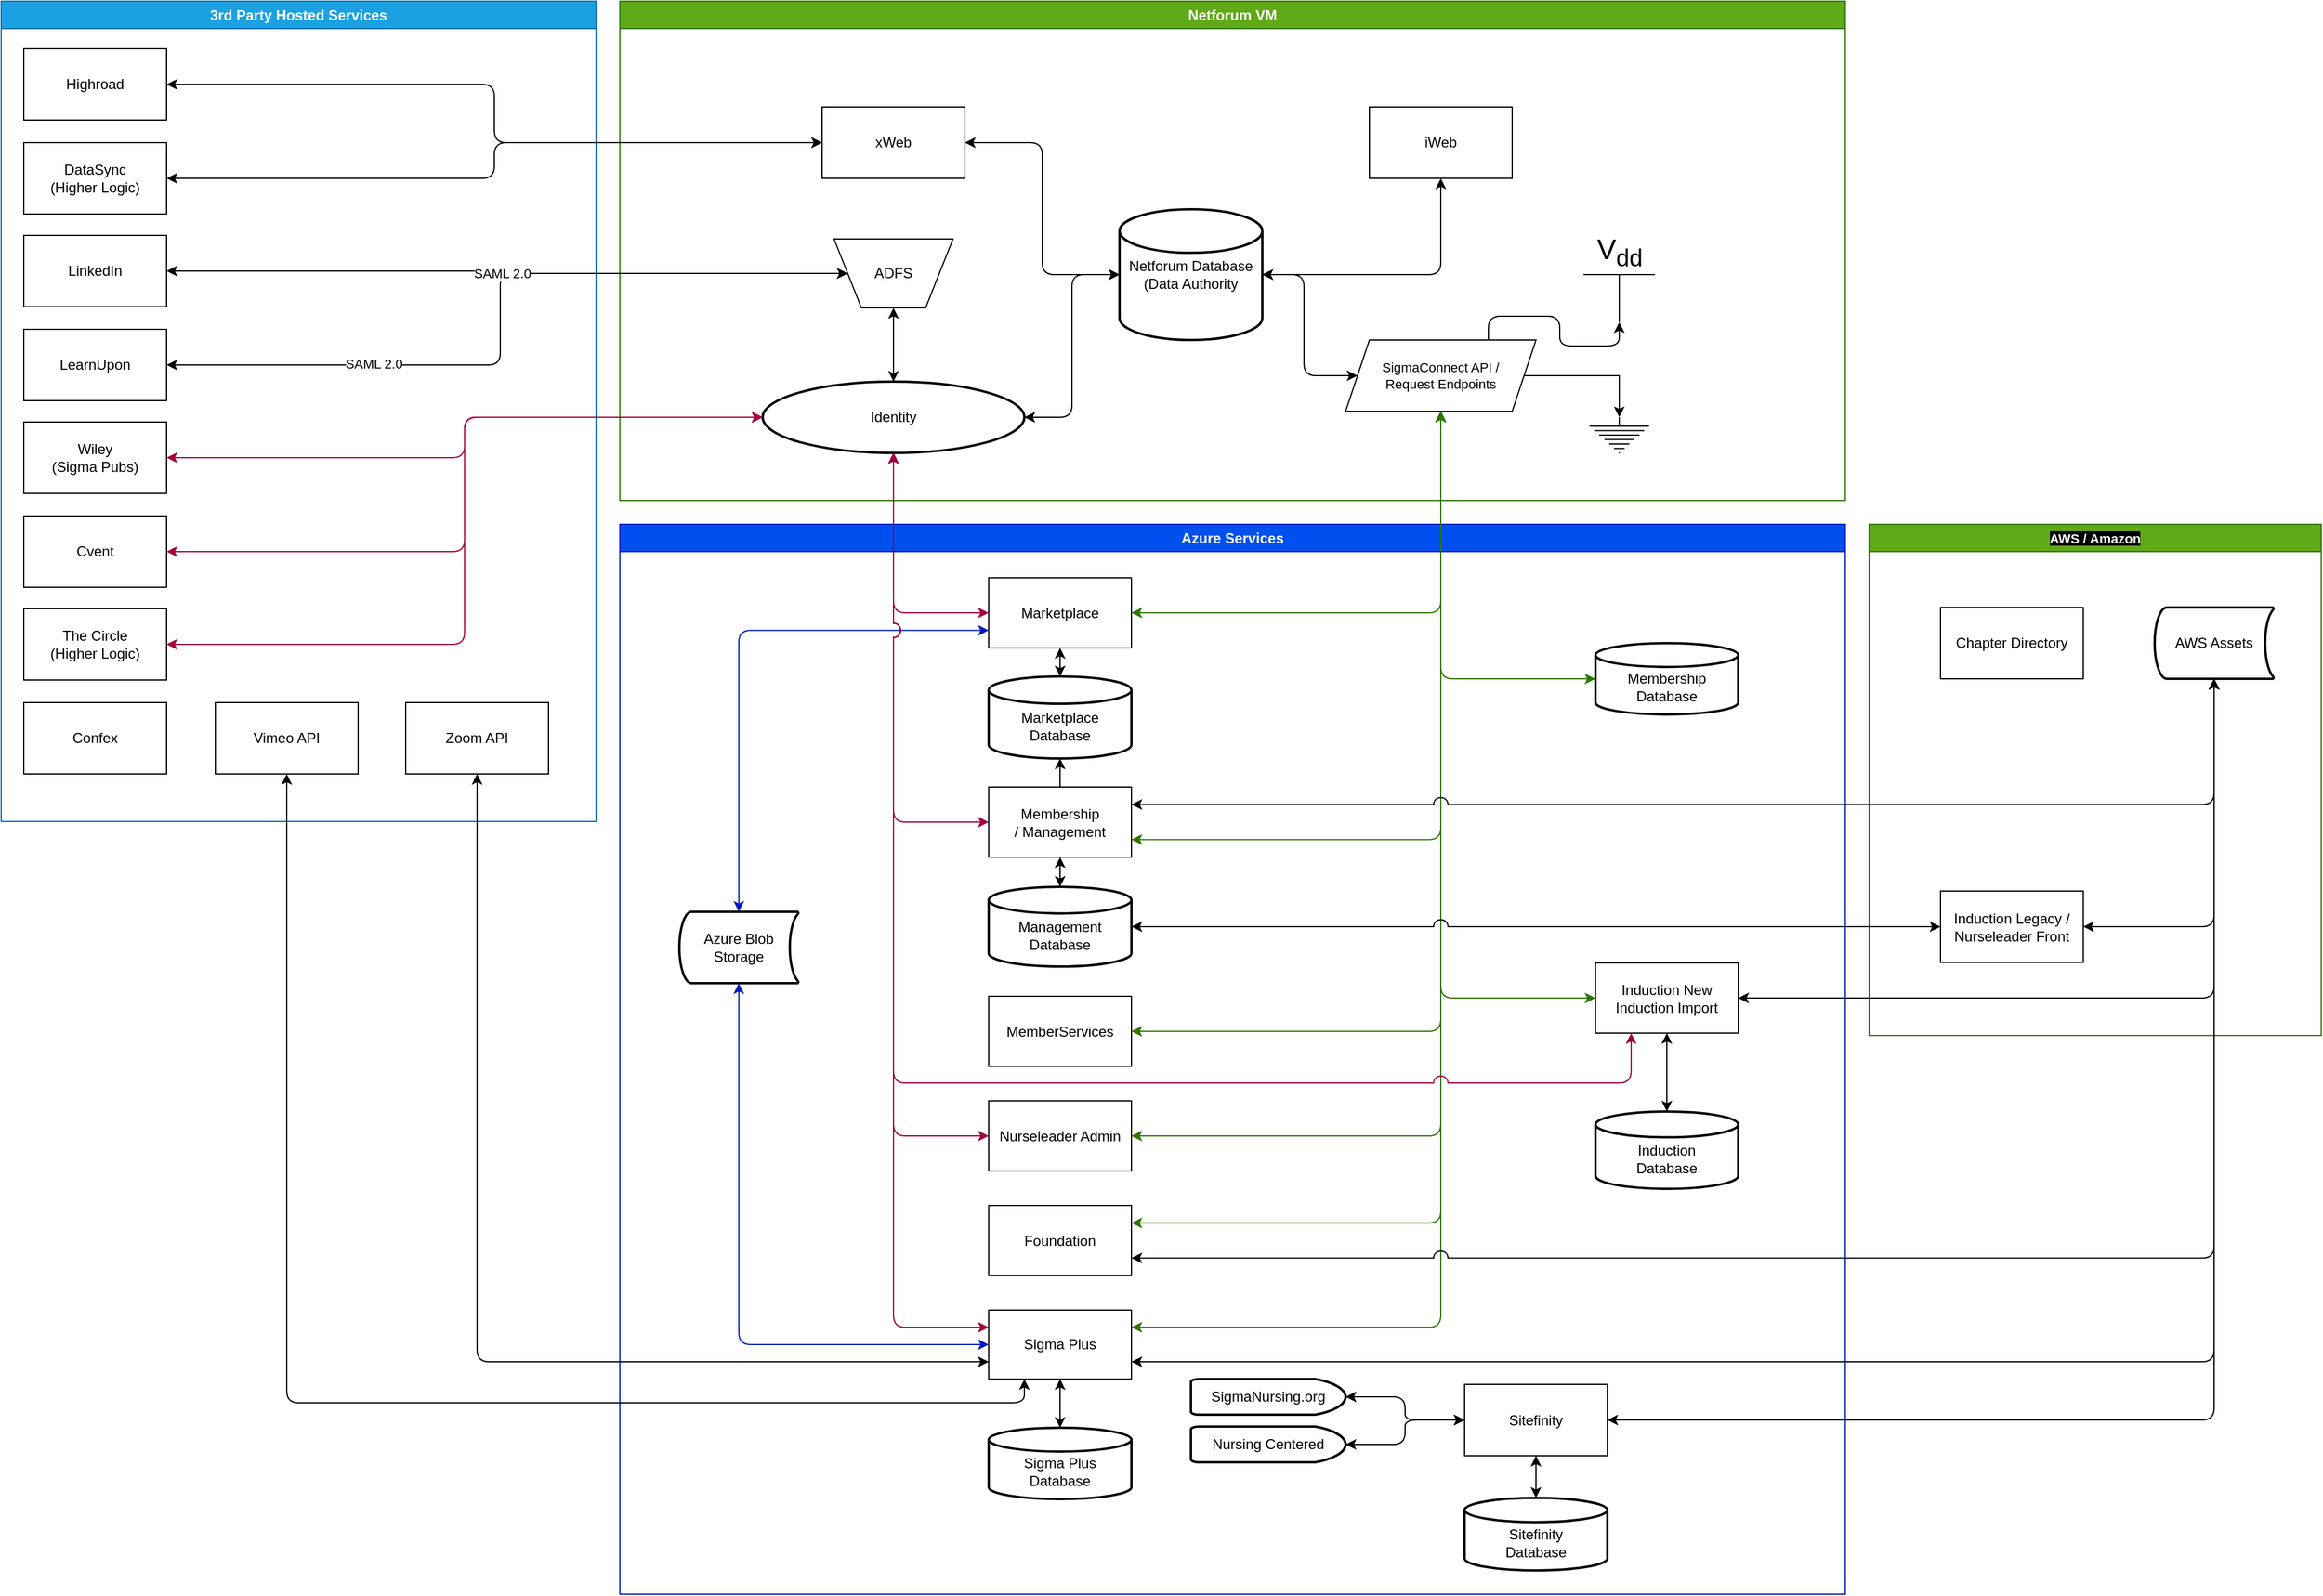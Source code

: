 <mxfile version="27.0.2">
  <diagram name="Page-1" id="iMTH0MK25sWSy7COQOy-">
    <mxGraphModel dx="4178" dy="2598" grid="1" gridSize="10" guides="1" tooltips="1" connect="1" arrows="1" fold="1" page="1" pageScale="1" pageWidth="1600" pageHeight="1200" math="0" shadow="0" adaptiveColors="auto">
      <root>
        <mxCell id="0" />
        <mxCell id="1" parent="0" />
        <mxCell id="pQ9LS37SAZMf7bVdZtcm-84" style="edgeStyle=orthogonalEdgeStyle;rounded=1;orthogonalLoop=1;jettySize=auto;html=1;entryX=0.5;entryY=1;entryDx=0;entryDy=0;strokeColor=#2D7600;align=center;verticalAlign=middle;fontFamily=Helvetica;fontSize=11;fontColor=default;labelBackgroundColor=default;jumpStyle=arc;jumpSize=12;startArrow=classic;startFill=1;endArrow=classic;curved=0;fillColor=#60a917;exitX=1;exitY=0.25;exitDx=0;exitDy=0;" parent="1" source="Ta_uI1cfc9WH9nYOTXBI-56" target="Ta_uI1cfc9WH9nYOTXBI-110" edge="1">
          <mxGeometry relative="1" as="geometry">
            <mxPoint x="30" y="920" as="sourcePoint" />
          </mxGeometry>
        </mxCell>
        <mxCell id="pQ9LS37SAZMf7bVdZtcm-7" style="edgeStyle=orthogonalEdgeStyle;rounded=1;orthogonalLoop=1;jettySize=auto;html=1;exitX=1;exitY=0.75;exitDx=0;exitDy=0;strokeColor=#2D7600;align=center;verticalAlign=middle;fontFamily=Helvetica;fontSize=11;fontColor=default;labelBackgroundColor=default;jumpStyle=arc;jumpSize=12;startArrow=classic;startFill=1;endArrow=classic;curved=0;fillColor=#60a917;entryX=0.5;entryY=1;entryDx=0;entryDy=0;" parent="1" source="Ta_uI1cfc9WH9nYOTXBI-60" target="Ta_uI1cfc9WH9nYOTXBI-110" edge="1">
          <mxGeometry relative="1" as="geometry">
            <mxPoint x="1200" y="450" as="targetPoint" />
          </mxGeometry>
        </mxCell>
        <mxCell id="Ta_uI1cfc9WH9nYOTXBI-29" value="Netforum VM" style="swimlane;whiteSpace=wrap;html=1;fillColor=#60a917;fontColor=#ffffff;strokeColor=#2D7600;" parent="1" vertex="1">
          <mxGeometry x="-580" y="-330" width="1030" height="420" as="geometry">
            <mxRectangle x="990" y="70" width="110" height="30" as="alternateBounds" />
          </mxGeometry>
        </mxCell>
        <mxCell id="Ta_uI1cfc9WH9nYOTXBI-13" value="ADFS" style="verticalLabelPosition=middle;verticalAlign=middle;html=1;shape=trapezoid;perimeter=trapezoidPerimeter;whiteSpace=wrap;size=0.23;arcSize=10;flipV=1;labelPosition=center;align=center;" parent="Ta_uI1cfc9WH9nYOTXBI-29" vertex="1">
          <mxGeometry x="180" y="200" width="100" height="58" as="geometry" />
        </mxCell>
        <mxCell id="Ta_uI1cfc9WH9nYOTXBI-34" style="edgeStyle=orthogonalEdgeStyle;rounded=1;orthogonalLoop=1;jettySize=auto;html=1;exitX=0.5;exitY=1;exitDx=0;exitDy=0;startArrow=classic;startFill=1;curved=0;jumpStyle=arc;jumpSize=12;entryX=1;entryY=0.5;entryDx=0;entryDy=0;entryPerimeter=0;" parent="Ta_uI1cfc9WH9nYOTXBI-29" source="Ta_uI1cfc9WH9nYOTXBI-15" target="Ta_uI1cfc9WH9nYOTXBI-32" edge="1">
          <mxGeometry relative="1" as="geometry" />
        </mxCell>
        <mxCell id="Ta_uI1cfc9WH9nYOTXBI-15" value="iWeb" style="rounded=0;whiteSpace=wrap;html=1;" parent="Ta_uI1cfc9WH9nYOTXBI-29" vertex="1">
          <mxGeometry x="630" y="89" width="120" height="60" as="geometry" />
        </mxCell>
        <mxCell id="pQ9LS37SAZMf7bVdZtcm-6" style="edgeStyle=orthogonalEdgeStyle;rounded=1;orthogonalLoop=1;jettySize=auto;html=1;exitX=1;exitY=0.5;exitDx=0;exitDy=0;exitPerimeter=0;entryX=0;entryY=0.5;entryDx=0;entryDy=0;curved=0;startArrow=classic;startFill=1;jumpStyle=arc;jumpSize=12;" parent="Ta_uI1cfc9WH9nYOTXBI-29" source="Ta_uI1cfc9WH9nYOTXBI-32" target="Ta_uI1cfc9WH9nYOTXBI-110" edge="1">
          <mxGeometry relative="1" as="geometry">
            <mxPoint x="520" y="315.0" as="sourcePoint" />
          </mxGeometry>
        </mxCell>
        <mxCell id="pQ9LS37SAZMf7bVdZtcm-18" style="edgeStyle=orthogonalEdgeStyle;rounded=1;orthogonalLoop=1;jettySize=auto;html=1;exitX=0;exitY=0.5;exitDx=0;exitDy=0;exitPerimeter=0;entryX=1;entryY=0.5;entryDx=0;entryDy=0;strokeColor=default;align=center;verticalAlign=middle;fontFamily=Helvetica;fontSize=11;fontColor=default;labelBackgroundColor=default;startArrow=classic;startFill=1;endArrow=classic;curved=0;jumpStyle=arc;jumpSize=12;" parent="Ta_uI1cfc9WH9nYOTXBI-29" source="Ta_uI1cfc9WH9nYOTXBI-32" target="pQ9LS37SAZMf7bVdZtcm-17" edge="1">
          <mxGeometry relative="1" as="geometry" />
        </mxCell>
        <mxCell id="Ta_uI1cfc9WH9nYOTXBI-32" value="Netforum Database (Data Authority" style="strokeWidth=2;html=1;shape=mxgraph.flowchart.database;whiteSpace=wrap;" parent="Ta_uI1cfc9WH9nYOTXBI-29" vertex="1">
          <mxGeometry x="420" y="175" width="120" height="110" as="geometry" />
        </mxCell>
        <mxCell id="Ta_uI1cfc9WH9nYOTXBI-110" value="SigmaConnect API /&lt;br&gt;Request Endpoints" style="shape=parallelogram;perimeter=parallelogramPerimeter;whiteSpace=wrap;html=1;fixedSize=1;fontFamily=Helvetica;fontSize=11;fontColor=default;labelBackgroundColor=default;" parent="Ta_uI1cfc9WH9nYOTXBI-29" vertex="1">
          <mxGeometry x="610" y="285" width="160" height="60" as="geometry" />
        </mxCell>
        <mxCell id="pQ9LS37SAZMf7bVdZtcm-17" value="xWeb" style="rounded=0;whiteSpace=wrap;html=1;" parent="Ta_uI1cfc9WH9nYOTXBI-29" vertex="1">
          <mxGeometry x="170" y="89" width="120" height="60" as="geometry" />
        </mxCell>
        <mxCell id="Ta_uI1cfc9WH9nYOTXBI-14" value="Identity" style="strokeWidth=2;html=1;shape=mxgraph.flowchart.start_1;whiteSpace=wrap;" parent="Ta_uI1cfc9WH9nYOTXBI-29" vertex="1">
          <mxGeometry x="120" y="320" width="220" height="60" as="geometry" />
        </mxCell>
        <mxCell id="Ta_uI1cfc9WH9nYOTXBI-33" style="edgeStyle=orthogonalEdgeStyle;rounded=1;orthogonalLoop=1;jettySize=auto;html=1;exitX=1;exitY=0.5;exitDx=0;exitDy=0;exitPerimeter=0;entryX=0;entryY=0.5;entryDx=0;entryDy=0;entryPerimeter=0;startArrow=classic;startFill=1;curved=0;jumpStyle=arc;jumpSize=12;" parent="Ta_uI1cfc9WH9nYOTXBI-29" source="Ta_uI1cfc9WH9nYOTXBI-14" target="Ta_uI1cfc9WH9nYOTXBI-32" edge="1">
          <mxGeometry relative="1" as="geometry">
            <mxPoint x="450" y="315.0" as="targetPoint" />
          </mxGeometry>
        </mxCell>
        <mxCell id="pQ9LS37SAZMf7bVdZtcm-86" style="edgeStyle=orthogonalEdgeStyle;rounded=1;orthogonalLoop=1;jettySize=auto;html=1;exitX=0.5;exitY=1;exitDx=0;exitDy=0;entryX=0.5;entryY=0;entryDx=0;entryDy=0;entryPerimeter=0;curved=0;startArrow=classic;startFill=1;" parent="Ta_uI1cfc9WH9nYOTXBI-29" source="Ta_uI1cfc9WH9nYOTXBI-13" target="Ta_uI1cfc9WH9nYOTXBI-14" edge="1">
          <mxGeometry relative="1" as="geometry" />
        </mxCell>
        <mxCell id="pQ9LS37SAZMf7bVdZtcm-106" value="" style="pointerEvents=1;verticalLabelPosition=bottom;shadow=0;dashed=0;align=center;html=1;verticalAlign=top;shape=mxgraph.electrical.signal_sources.protective_earth;" parent="Ta_uI1cfc9WH9nYOTXBI-29" vertex="1">
          <mxGeometry x="815" y="350" width="50" height="30" as="geometry" />
        </mxCell>
        <mxCell id="pQ9LS37SAZMf7bVdZtcm-107" style="edgeStyle=orthogonalEdgeStyle;rounded=0;orthogonalLoop=1;jettySize=auto;html=1;exitX=1;exitY=0.5;exitDx=0;exitDy=0;entryX=0.5;entryY=0;entryDx=0;entryDy=0;entryPerimeter=0;" parent="Ta_uI1cfc9WH9nYOTXBI-29" source="Ta_uI1cfc9WH9nYOTXBI-110" target="pQ9LS37SAZMf7bVdZtcm-106" edge="1">
          <mxGeometry relative="1" as="geometry" />
        </mxCell>
        <mxCell id="pQ9LS37SAZMf7bVdZtcm-114" style="edgeStyle=orthogonalEdgeStyle;rounded=1;orthogonalLoop=1;jettySize=auto;html=1;exitX=0.75;exitY=0;exitDx=0;exitDy=0;curved=0;" parent="Ta_uI1cfc9WH9nYOTXBI-29" source="Ta_uI1cfc9WH9nYOTXBI-110" target="pQ9LS37SAZMf7bVdZtcm-119" edge="1">
          <mxGeometry relative="1" as="geometry">
            <mxPoint x="760" y="228" as="targetPoint" />
          </mxGeometry>
        </mxCell>
        <mxCell id="pQ9LS37SAZMf7bVdZtcm-119" value="V&lt;sub&gt;dd&lt;/sub&gt;" style="verticalLabelPosition=top;verticalAlign=bottom;shape=mxgraph.electrical.signal_sources.vdd;shadow=0;dashed=0;align=center;strokeWidth=1;fontSize=24;html=1;flipV=1;" parent="Ta_uI1cfc9WH9nYOTXBI-29" vertex="1">
          <mxGeometry x="810" y="230" width="60" height="40" as="geometry" />
        </mxCell>
        <mxCell id="Ta_uI1cfc9WH9nYOTXBI-39" value="Azure Services" style="swimlane;whiteSpace=wrap;html=1;fillColor=#0050ef;fontColor=#ffffff;strokeColor=#001DBC;" parent="1" vertex="1">
          <mxGeometry x="-580" y="110" width="1030" height="900" as="geometry">
            <mxRectangle x="30" y="520" width="140" height="30" as="alternateBounds" />
          </mxGeometry>
        </mxCell>
        <mxCell id="Ta_uI1cfc9WH9nYOTXBI-56" value="Sigma Plus" style="rounded=0;whiteSpace=wrap;html=1;" parent="Ta_uI1cfc9WH9nYOTXBI-39" vertex="1">
          <mxGeometry x="310" y="661" width="120" height="58" as="geometry" />
        </mxCell>
        <mxCell id="Ta_uI1cfc9WH9nYOTXBI-57" value="MemberServices" style="rounded=0;whiteSpace=wrap;html=1;" parent="Ta_uI1cfc9WH9nYOTXBI-39" vertex="1">
          <mxGeometry x="310" y="397" width="120" height="59" as="geometry" />
        </mxCell>
        <mxCell id="Ta_uI1cfc9WH9nYOTXBI-59" value="Marketplace" style="rounded=0;whiteSpace=wrap;html=1;" parent="Ta_uI1cfc9WH9nYOTXBI-39" vertex="1">
          <mxGeometry x="310" y="45" width="120" height="59" as="geometry" />
        </mxCell>
        <mxCell id="pQ9LS37SAZMf7bVdZtcm-121" value="" style="edgeStyle=orthogonalEdgeStyle;rounded=0;orthogonalLoop=1;jettySize=auto;html=1;" parent="Ta_uI1cfc9WH9nYOTXBI-39" source="Ta_uI1cfc9WH9nYOTXBI-60" target="pQ9LS37SAZMf7bVdZtcm-57" edge="1">
          <mxGeometry relative="1" as="geometry" />
        </mxCell>
        <mxCell id="Ta_uI1cfc9WH9nYOTXBI-60" value="Membership&lt;br&gt;/ Management" style="rounded=0;whiteSpace=wrap;html=1;" parent="Ta_uI1cfc9WH9nYOTXBI-39" vertex="1">
          <mxGeometry x="310" y="221" width="120" height="59" as="geometry" />
        </mxCell>
        <mxCell id="Ta_uI1cfc9WH9nYOTXBI-63" value="&lt;br&gt;Sigma Plus&lt;br&gt;Database" style="strokeWidth=2;html=1;shape=mxgraph.flowchart.database;whiteSpace=wrap;" parent="Ta_uI1cfc9WH9nYOTXBI-39" vertex="1">
          <mxGeometry x="310" y="760" width="120" height="60" as="geometry" />
        </mxCell>
        <mxCell id="pQ9LS37SAZMf7bVdZtcm-5" style="edgeStyle=orthogonalEdgeStyle;rounded=1;orthogonalLoop=1;jettySize=auto;html=1;exitX=0.5;exitY=0;exitDx=0;exitDy=0;exitPerimeter=0;entryX=0;entryY=0.75;entryDx=0;entryDy=0;strokeColor=light-dark(#001DBC,#3100FF);align=center;verticalAlign=middle;fontFamily=Helvetica;fontSize=11;fontColor=default;labelBackgroundColor=default;jumpStyle=arc;jumpSize=12;startArrow=classic;startFill=1;endArrow=classic;curved=0;fillColor=#0050ef;" parent="Ta_uI1cfc9WH9nYOTXBI-39" source="Ta_uI1cfc9WH9nYOTXBI-108" target="Ta_uI1cfc9WH9nYOTXBI-59" edge="1">
          <mxGeometry relative="1" as="geometry" />
        </mxCell>
        <mxCell id="Ta_uI1cfc9WH9nYOTXBI-108" value="Azure Blob Storage" style="strokeWidth=2;html=1;shape=mxgraph.flowchart.stored_data;whiteSpace=wrap;" parent="Ta_uI1cfc9WH9nYOTXBI-39" vertex="1">
          <mxGeometry x="50" y="326" width="100" height="60" as="geometry" />
        </mxCell>
        <mxCell id="b8BEaPC_NLEb_fFKRmvo-20" value="Nurseleader Admin" style="rounded=0;whiteSpace=wrap;html=1;" parent="Ta_uI1cfc9WH9nYOTXBI-39" vertex="1">
          <mxGeometry x="310" y="485" width="120" height="59" as="geometry" />
        </mxCell>
        <mxCell id="pQ9LS37SAZMf7bVdZtcm-2" style="edgeStyle=orthogonalEdgeStyle;rounded=1;orthogonalLoop=1;jettySize=auto;html=1;exitX=0;exitY=0.5;exitDx=0;exitDy=0;strokeColor=light-dark(#001DBC,#3100FF);align=center;verticalAlign=middle;fontFamily=Helvetica;fontSize=11;fontColor=default;labelBackgroundColor=default;jumpStyle=arc;jumpSize=12;startArrow=classic;startFill=1;endArrow=classic;curved=0;fillColor=#0050ef;entryX=0.5;entryY=1;entryDx=0;entryDy=0;entryPerimeter=0;" parent="Ta_uI1cfc9WH9nYOTXBI-39" source="Ta_uI1cfc9WH9nYOTXBI-56" target="Ta_uI1cfc9WH9nYOTXBI-108" edge="1">
          <mxGeometry relative="1" as="geometry">
            <mxPoint x="100" y="180" as="targetPoint" />
          </mxGeometry>
        </mxCell>
        <mxCell id="pQ9LS37SAZMf7bVdZtcm-57" value="&lt;br&gt;Marketplace&lt;br&gt;Database" style="strokeWidth=2;html=1;shape=mxgraph.flowchart.database;whiteSpace=wrap;" parent="Ta_uI1cfc9WH9nYOTXBI-39" vertex="1">
          <mxGeometry x="310" y="128" width="120" height="69" as="geometry" />
        </mxCell>
        <mxCell id="pQ9LS37SAZMf7bVdZtcm-59" value="&lt;br&gt;Management&lt;br&gt;Database" style="strokeWidth=2;html=1;shape=mxgraph.flowchart.database;whiteSpace=wrap;" parent="Ta_uI1cfc9WH9nYOTXBI-39" vertex="1">
          <mxGeometry x="310" y="305" width="120" height="67" as="geometry" />
        </mxCell>
        <mxCell id="pQ9LS37SAZMf7bVdZtcm-73" style="edgeStyle=orthogonalEdgeStyle;rounded=1;orthogonalLoop=1;jettySize=auto;html=1;exitX=0.5;exitY=1;exitDx=0;exitDy=0;entryX=0.5;entryY=0;entryDx=0;entryDy=0;entryPerimeter=0;curved=0;jumpStyle=arc;jumpSize=12;startArrow=classic;startFill=1;" parent="Ta_uI1cfc9WH9nYOTXBI-39" source="Ta_uI1cfc9WH9nYOTXBI-56" target="Ta_uI1cfc9WH9nYOTXBI-63" edge="1">
          <mxGeometry relative="1" as="geometry" />
        </mxCell>
        <mxCell id="pQ9LS37SAZMf7bVdZtcm-74" style="edgeStyle=orthogonalEdgeStyle;rounded=1;orthogonalLoop=1;jettySize=auto;html=1;exitX=0.5;exitY=1;exitDx=0;exitDy=0;entryX=0.5;entryY=0;entryDx=0;entryDy=0;entryPerimeter=0;curved=0;jumpStyle=arc;jumpSize=12;startArrow=classic;startFill=1;" parent="Ta_uI1cfc9WH9nYOTXBI-39" source="Ta_uI1cfc9WH9nYOTXBI-60" target="pQ9LS37SAZMf7bVdZtcm-59" edge="1">
          <mxGeometry relative="1" as="geometry" />
        </mxCell>
        <mxCell id="pQ9LS37SAZMf7bVdZtcm-75" style="edgeStyle=orthogonalEdgeStyle;rounded=1;orthogonalLoop=1;jettySize=auto;html=1;exitX=0.5;exitY=1;exitDx=0;exitDy=0;entryX=0.5;entryY=0;entryDx=0;entryDy=0;entryPerimeter=0;curved=0;jumpStyle=arc;jumpSize=12;startArrow=classic;startFill=1;" parent="Ta_uI1cfc9WH9nYOTXBI-39" source="Ta_uI1cfc9WH9nYOTXBI-59" target="pQ9LS37SAZMf7bVdZtcm-57" edge="1">
          <mxGeometry relative="1" as="geometry" />
        </mxCell>
        <mxCell id="Ta_uI1cfc9WH9nYOTXBI-61" value="&lt;br&gt;Membership Database" style="strokeWidth=2;html=1;shape=mxgraph.flowchart.database;whiteSpace=wrap;" parent="Ta_uI1cfc9WH9nYOTXBI-39" vertex="1">
          <mxGeometry x="820" y="100" width="120" height="60" as="geometry" />
        </mxCell>
        <mxCell id="pQ9LS37SAZMf7bVdZtcm-45" value="Sitefinity" style="rounded=0;whiteSpace=wrap;html=1;" parent="Ta_uI1cfc9WH9nYOTXBI-39" vertex="1">
          <mxGeometry x="710" y="723.5" width="120" height="60" as="geometry" />
        </mxCell>
        <mxCell id="pQ9LS37SAZMf7bVdZtcm-48" value="&lt;br&gt;Sitefinity&lt;br&gt;Database" style="strokeWidth=2;html=1;shape=mxgraph.flowchart.database;whiteSpace=wrap;" parent="Ta_uI1cfc9WH9nYOTXBI-39" vertex="1">
          <mxGeometry x="710" y="819" width="120" height="61" as="geometry" />
        </mxCell>
        <mxCell id="pQ9LS37SAZMf7bVdZtcm-78" style="edgeStyle=orthogonalEdgeStyle;rounded=1;orthogonalLoop=1;jettySize=auto;html=1;exitX=0.5;exitY=1;exitDx=0;exitDy=0;entryX=0.5;entryY=0;entryDx=0;entryDy=0;entryPerimeter=0;curved=0;jumpStyle=arc;jumpSize=12;startArrow=classic;startFill=1;" parent="Ta_uI1cfc9WH9nYOTXBI-39" source="pQ9LS37SAZMf7bVdZtcm-45" target="pQ9LS37SAZMf7bVdZtcm-48" edge="1">
          <mxGeometry relative="1" as="geometry" />
        </mxCell>
        <mxCell id="pQ9LS37SAZMf7bVdZtcm-43" value="SigmaNursing.org" style="strokeWidth=2;html=1;shape=mxgraph.flowchart.delay;whiteSpace=wrap;" parent="Ta_uI1cfc9WH9nYOTXBI-39" vertex="1">
          <mxGeometry x="480" y="719" width="130" height="30" as="geometry" />
        </mxCell>
        <mxCell id="pQ9LS37SAZMf7bVdZtcm-44" value="Nursing Centered" style="strokeWidth=2;html=1;shape=mxgraph.flowchart.delay;whiteSpace=wrap;" parent="Ta_uI1cfc9WH9nYOTXBI-39" vertex="1">
          <mxGeometry x="480" y="759" width="130" height="30" as="geometry" />
        </mxCell>
        <mxCell id="pQ9LS37SAZMf7bVdZtcm-68" style="edgeStyle=orthogonalEdgeStyle;rounded=1;orthogonalLoop=1;jettySize=auto;html=1;exitX=1;exitY=0.5;exitDx=0;exitDy=0;exitPerimeter=0;entryX=0;entryY=0.5;entryDx=0;entryDy=0;jumpStyle=arc;jumpSize=12;startArrow=classic;startFill=1;curved=0;" parent="Ta_uI1cfc9WH9nYOTXBI-39" source="pQ9LS37SAZMf7bVdZtcm-43" target="pQ9LS37SAZMf7bVdZtcm-45" edge="1">
          <mxGeometry relative="1" as="geometry" />
        </mxCell>
        <mxCell id="pQ9LS37SAZMf7bVdZtcm-66" style="edgeStyle=orthogonalEdgeStyle;rounded=1;orthogonalLoop=1;jettySize=auto;html=1;exitX=1;exitY=0.5;exitDx=0;exitDy=0;exitPerimeter=0;entryX=0;entryY=0.5;entryDx=0;entryDy=0;jumpStyle=arc;jumpSize=12;startArrow=classic;startFill=1;curved=0;" parent="Ta_uI1cfc9WH9nYOTXBI-39" source="pQ9LS37SAZMf7bVdZtcm-44" target="pQ9LS37SAZMf7bVdZtcm-45" edge="1">
          <mxGeometry relative="1" as="geometry" />
        </mxCell>
        <mxCell id="Ta_uI1cfc9WH9nYOTXBI-58" value="Foundation" style="rounded=0;whiteSpace=wrap;html=1;" parent="Ta_uI1cfc9WH9nYOTXBI-39" vertex="1">
          <mxGeometry x="310" y="573" width="120" height="59" as="geometry" />
        </mxCell>
        <mxCell id="Ta_uI1cfc9WH9nYOTXBI-62" value="&lt;br&gt;Induction&lt;div&gt;Database&lt;/div&gt;" style="strokeWidth=2;html=1;shape=mxgraph.flowchart.database;whiteSpace=wrap;" parent="Ta_uI1cfc9WH9nYOTXBI-39" vertex="1">
          <mxGeometry x="820" y="494" width="120" height="65" as="geometry" />
        </mxCell>
        <mxCell id="Ta_uI1cfc9WH9nYOTXBI-102" value="Induction New&lt;div&gt;Induction Import&lt;/div&gt;" style="rounded=0;whiteSpace=wrap;html=1;" parent="Ta_uI1cfc9WH9nYOTXBI-39" vertex="1">
          <mxGeometry x="820" y="369" width="120" height="59" as="geometry" />
        </mxCell>
        <mxCell id="pQ9LS37SAZMf7bVdZtcm-80" style="edgeStyle=orthogonalEdgeStyle;rounded=1;orthogonalLoop=1;jettySize=auto;html=1;exitX=0.5;exitY=1;exitDx=0;exitDy=0;entryX=0.5;entryY=0;entryDx=0;entryDy=0;entryPerimeter=0;curved=0;jumpStyle=arc;jumpSize=12;startArrow=classic;startFill=1;" parent="Ta_uI1cfc9WH9nYOTXBI-39" source="Ta_uI1cfc9WH9nYOTXBI-102" target="Ta_uI1cfc9WH9nYOTXBI-62" edge="1">
          <mxGeometry relative="1" as="geometry" />
        </mxCell>
        <mxCell id="Ta_uI1cfc9WH9nYOTXBI-64" value="3rd Party Hosted Services" style="swimlane;whiteSpace=wrap;html=1;shadow=0;swimlaneLine=1;rounded=0;strokeColor=#006EAF;fillColor=#1ba1e2;fontColor=#ffffff;" parent="1" vertex="1">
          <mxGeometry x="-1100" y="-330" width="500" height="690" as="geometry" />
        </mxCell>
        <mxCell id="Ta_uI1cfc9WH9nYOTXBI-87" value="LinkedIn" style="rounded=0;whiteSpace=wrap;html=1;" parent="Ta_uI1cfc9WH9nYOTXBI-64" vertex="1">
          <mxGeometry x="19" y="197" width="120" height="60" as="geometry" />
        </mxCell>
        <mxCell id="Ta_uI1cfc9WH9nYOTXBI-88" value="LearnUpon" style="rounded=0;whiteSpace=wrap;html=1;" parent="Ta_uI1cfc9WH9nYOTXBI-64" vertex="1">
          <mxGeometry x="19" y="276" width="120" height="60" as="geometry" />
        </mxCell>
        <mxCell id="Ta_uI1cfc9WH9nYOTXBI-89" value="Wiley&lt;br&gt;(Sigma Pubs)" style="rounded=0;whiteSpace=wrap;html=1;" parent="Ta_uI1cfc9WH9nYOTXBI-64" vertex="1">
          <mxGeometry x="19" y="354" width="120" height="60" as="geometry" />
        </mxCell>
        <mxCell id="Ta_uI1cfc9WH9nYOTXBI-90" value="Cvent" style="rounded=0;whiteSpace=wrap;html=1;" parent="Ta_uI1cfc9WH9nYOTXBI-64" vertex="1">
          <mxGeometry x="19" y="433" width="120" height="60" as="geometry" />
        </mxCell>
        <mxCell id="b8BEaPC_NLEb_fFKRmvo-4" value="Zoom API" style="rounded=0;whiteSpace=wrap;html=1;" parent="Ta_uI1cfc9WH9nYOTXBI-64" vertex="1">
          <mxGeometry x="340" y="590" width="120" height="60" as="geometry" />
        </mxCell>
        <mxCell id="b8BEaPC_NLEb_fFKRmvo-5" value="Vimeo API" style="rounded=0;whiteSpace=wrap;html=1;" parent="Ta_uI1cfc9WH9nYOTXBI-64" vertex="1">
          <mxGeometry x="180" y="590" width="120" height="60" as="geometry" />
        </mxCell>
        <mxCell id="pQ9LS37SAZMf7bVdZtcm-37" value="The Circle&lt;br&gt;(Higher Logic)" style="rounded=0;whiteSpace=wrap;html=1;" parent="Ta_uI1cfc9WH9nYOTXBI-64" vertex="1">
          <mxGeometry x="19" y="511" width="120" height="60" as="geometry" />
        </mxCell>
        <mxCell id="pQ9LS37SAZMf7bVdZtcm-42" value="Confex" style="rounded=0;whiteSpace=wrap;html=1;" parent="Ta_uI1cfc9WH9nYOTXBI-64" vertex="1">
          <mxGeometry x="19" y="590" width="120" height="60" as="geometry" />
        </mxCell>
        <mxCell id="pQ9LS37SAZMf7bVdZtcm-14" value="DataSync&lt;br&gt;(Higher Logic)" style="rounded=0;whiteSpace=wrap;html=1;" parent="Ta_uI1cfc9WH9nYOTXBI-64" vertex="1">
          <mxGeometry x="19" y="119" width="120" height="60" as="geometry" />
        </mxCell>
        <mxCell id="pQ9LS37SAZMf7bVdZtcm-15" value="Highroad" style="rounded=0;whiteSpace=wrap;html=1;" parent="Ta_uI1cfc9WH9nYOTXBI-64" vertex="1">
          <mxGeometry x="19" y="40" width="120" height="60" as="geometry" />
        </mxCell>
        <mxCell id="pQ9LS37SAZMf7bVdZtcm-85" style="edgeStyle=orthogonalEdgeStyle;rounded=1;orthogonalLoop=1;jettySize=auto;html=1;exitX=0.5;exitY=1;exitDx=0;exitDy=0;curved=0;startArrow=classic;startFill=1;" parent="Ta_uI1cfc9WH9nYOTXBI-64" source="Ta_uI1cfc9WH9nYOTXBI-90" target="Ta_uI1cfc9WH9nYOTXBI-90" edge="1">
          <mxGeometry relative="1" as="geometry" />
        </mxCell>
        <mxCell id="Ta_uI1cfc9WH9nYOTXBI-97" style="edgeStyle=orthogonalEdgeStyle;rounded=1;orthogonalLoop=1;jettySize=auto;html=1;entryX=1;entryY=0.5;entryDx=0;entryDy=0;startArrow=classic;startFill=1;curved=0;jumpStyle=arc;jumpSize=12;exitX=0;exitY=0.5;exitDx=0;exitDy=0;" parent="1" source="Ta_uI1cfc9WH9nYOTXBI-13" target="Ta_uI1cfc9WH9nYOTXBI-88" edge="1">
          <mxGeometry relative="1" as="geometry">
            <mxPoint x="965" y="400" as="sourcePoint" />
          </mxGeometry>
        </mxCell>
        <mxCell id="pQ9LS37SAZMf7bVdZtcm-41" value="SAML 2.0" style="edgeLabel;html=1;align=center;verticalAlign=middle;resizable=0;points=[];" parent="Ta_uI1cfc9WH9nYOTXBI-97" connectable="0" vertex="1">
          <mxGeometry x="0.466" y="-1" relative="1" as="geometry">
            <mxPoint as="offset" />
          </mxGeometry>
        </mxCell>
        <mxCell id="Ta_uI1cfc9WH9nYOTXBI-99" style="edgeStyle=orthogonalEdgeStyle;rounded=1;orthogonalLoop=1;jettySize=auto;html=1;exitX=1;exitY=0.5;exitDx=0;exitDy=0;entryX=0;entryY=0.5;entryDx=0;entryDy=0;startArrow=classic;startFill=1;strokeColor=default;align=center;verticalAlign=middle;fontFamily=Helvetica;fontSize=11;fontColor=default;labelBackgroundColor=default;jumpStyle=arc;jumpSize=12;endArrow=classic;curved=0;" parent="1" source="Ta_uI1cfc9WH9nYOTXBI-87" target="Ta_uI1cfc9WH9nYOTXBI-13" edge="1">
          <mxGeometry relative="1" as="geometry" />
        </mxCell>
        <mxCell id="pQ9LS37SAZMf7bVdZtcm-40" value="SAML 2.0" style="edgeLabel;html=1;align=center;verticalAlign=middle;resizable=0;points=[];" parent="Ta_uI1cfc9WH9nYOTXBI-99" connectable="0" vertex="1">
          <mxGeometry x="-0.011" relative="1" as="geometry">
            <mxPoint as="offset" />
          </mxGeometry>
        </mxCell>
        <mxCell id="Ta_uI1cfc9WH9nYOTXBI-117" style="edgeStyle=orthogonalEdgeStyle;shape=connector;rounded=1;jumpStyle=arc;jumpSize=12;orthogonalLoop=1;jettySize=auto;html=1;strokeColor=#A50040;align=center;verticalAlign=middle;fontFamily=Helvetica;fontSize=11;fontColor=default;labelBackgroundColor=default;startArrow=classic;startFill=1;endArrow=classic;fillColor=#d80073;curved=0;entryX=0.5;entryY=1;entryDx=0;entryDy=0;entryPerimeter=0;exitX=0;exitY=0.5;exitDx=0;exitDy=0;" parent="1" source="Ta_uI1cfc9WH9nYOTXBI-60" target="Ta_uI1cfc9WH9nYOTXBI-14" edge="1">
          <mxGeometry relative="1" as="geometry">
            <mxPoint x="630" y="-20" as="targetPoint" />
            <mxPoint x="-300" y="567" as="sourcePoint" />
          </mxGeometry>
        </mxCell>
        <mxCell id="Ta_uI1cfc9WH9nYOTXBI-119" style="edgeStyle=orthogonalEdgeStyle;shape=connector;rounded=1;jumpStyle=arc;jumpSize=12;orthogonalLoop=1;jettySize=auto;html=1;strokeColor=#A50040;align=center;verticalAlign=middle;fontFamily=Helvetica;fontSize=11;fontColor=default;labelBackgroundColor=default;startArrow=classic;startFill=1;endArrow=classic;fillColor=#d80073;curved=0;entryX=0.5;entryY=1;entryDx=0;entryDy=0;entryPerimeter=0;exitX=0;exitY=0.5;exitDx=0;exitDy=0;" parent="1" source="Ta_uI1cfc9WH9nYOTXBI-59" target="Ta_uI1cfc9WH9nYOTXBI-14" edge="1">
          <mxGeometry relative="1" as="geometry">
            <mxPoint x="970" y="420" as="targetPoint" />
            <mxPoint x="-210" y="460" as="sourcePoint" />
          </mxGeometry>
        </mxCell>
        <mxCell id="b8BEaPC_NLEb_fFKRmvo-8" style="edgeStyle=orthogonalEdgeStyle;rounded=1;orthogonalLoop=1;jettySize=auto;html=1;exitX=0;exitY=0.75;exitDx=0;exitDy=0;entryX=0.5;entryY=1;entryDx=0;entryDy=0;startArrow=classic;startFill=1;curved=0;jumpStyle=arc;jumpSize=12;" parent="1" source="Ta_uI1cfc9WH9nYOTXBI-56" target="b8BEaPC_NLEb_fFKRmvo-4" edge="1">
          <mxGeometry relative="1" as="geometry" />
        </mxCell>
        <mxCell id="b8BEaPC_NLEb_fFKRmvo-9" style="edgeStyle=orthogonalEdgeStyle;rounded=1;orthogonalLoop=1;jettySize=auto;html=1;entryX=0.5;entryY=1;entryDx=0;entryDy=0;startArrow=classic;startFill=1;curved=0;jumpStyle=arc;jumpSize=12;exitX=0.25;exitY=1;exitDx=0;exitDy=0;" parent="1" source="Ta_uI1cfc9WH9nYOTXBI-56" target="b8BEaPC_NLEb_fFKRmvo-5" edge="1">
          <mxGeometry relative="1" as="geometry">
            <mxPoint x="300" y="1200" as="sourcePoint" />
          </mxGeometry>
        </mxCell>
        <mxCell id="b8BEaPC_NLEb_fFKRmvo-19" style="edgeStyle=orthogonalEdgeStyle;shape=connector;rounded=1;jumpStyle=arc;jumpSize=12;orthogonalLoop=1;jettySize=auto;html=1;exitX=1;exitY=0.5;exitDx=0;exitDy=0;entryX=0;entryY=0.5;entryDx=0;entryDy=0;entryPerimeter=0;strokeColor=#A50040;align=center;verticalAlign=middle;fontFamily=Helvetica;fontSize=11;fontColor=default;labelBackgroundColor=default;startArrow=classic;startFill=1;endArrow=classic;fillColor=#d80073;curved=0;" parent="1" source="Ta_uI1cfc9WH9nYOTXBI-89" target="Ta_uI1cfc9WH9nYOTXBI-14" edge="1">
          <mxGeometry relative="1" as="geometry" />
        </mxCell>
        <mxCell id="b8BEaPC_NLEb_fFKRmvo-62" value="&lt;span style=&quot;background-color: light-dark(rgb(0, 0, 0), rgb(249, 145, 129)); line-height: 100%;&quot;&gt;AWS / Amazon&lt;/span&gt;" style="swimlane;whiteSpace=wrap;html=1;fontFamily=Helvetica;fontSize=11;fillColor=#60a917;strokeColor=#2D7600;fontColor=#ffffff;startSize=23;" parent="1" vertex="1">
          <mxGeometry x="470" y="110" width="380" height="430" as="geometry" />
        </mxCell>
        <mxCell id="b8BEaPC_NLEb_fFKRmvo-21" value="AWS Assets" style="strokeWidth=2;html=1;shape=mxgraph.flowchart.stored_data;whiteSpace=wrap;" parent="b8BEaPC_NLEb_fFKRmvo-62" vertex="1">
          <mxGeometry x="240" y="70" width="100" height="60" as="geometry" />
        </mxCell>
        <mxCell id="Ta_uI1cfc9WH9nYOTXBI-101" value="Induction Legacy / Nurseleader Front" style="rounded=0;whiteSpace=wrap;html=1;" parent="b8BEaPC_NLEb_fFKRmvo-62" vertex="1">
          <mxGeometry x="60" y="308.5" width="120" height="60" as="geometry" />
        </mxCell>
        <mxCell id="pQ9LS37SAZMf7bVdZtcm-55" value="Chapter Directory" style="rounded=0;whiteSpace=wrap;html=1;" parent="b8BEaPC_NLEb_fFKRmvo-62" vertex="1">
          <mxGeometry x="60" y="70" width="120" height="60" as="geometry" />
        </mxCell>
        <mxCell id="pQ9LS37SAZMf7bVdZtcm-81" style="edgeStyle=orthogonalEdgeStyle;rounded=1;orthogonalLoop=1;jettySize=auto;html=1;exitX=1;exitY=0.5;exitDx=0;exitDy=0;entryX=0.5;entryY=1;entryDx=0;entryDy=0;entryPerimeter=0;curved=0;jumpStyle=arc;jumpSize=12;startArrow=classic;startFill=1;strokeColor=light-dark(#000000,#FF0505);align=center;verticalAlign=middle;fontFamily=Helvetica;fontSize=11;fontColor=default;labelBackgroundColor=default;endArrow=classic;" parent="b8BEaPC_NLEb_fFKRmvo-62" source="Ta_uI1cfc9WH9nYOTXBI-101" target="b8BEaPC_NLEb_fFKRmvo-21" edge="1">
          <mxGeometry relative="1" as="geometry" />
        </mxCell>
        <mxCell id="b8BEaPC_NLEb_fFKRmvo-36" style="edgeStyle=orthogonalEdgeStyle;shape=connector;rounded=1;jumpStyle=arc;jumpSize=12;orthogonalLoop=1;jettySize=auto;html=1;strokeColor=#2D7600;align=center;verticalAlign=middle;fontFamily=Helvetica;fontSize=11;fontColor=default;labelBackgroundColor=default;startArrow=classic;startFill=1;endArrow=classic;fillColor=#60a917;curved=0;entryX=0.5;entryY=1;entryDx=0;entryDy=0;exitX=1;exitY=0.25;exitDx=0;exitDy=0;" parent="1" source="Ta_uI1cfc9WH9nYOTXBI-58" target="Ta_uI1cfc9WH9nYOTXBI-110" edge="1">
          <mxGeometry relative="1" as="geometry">
            <mxPoint x="480" y="20" as="targetPoint" />
            <mxPoint x="-110" y="1346" as="sourcePoint" />
          </mxGeometry>
        </mxCell>
        <mxCell id="b8BEaPC_NLEb_fFKRmvo-37" style="edgeStyle=orthogonalEdgeStyle;shape=connector;rounded=1;jumpStyle=arc;jumpSize=12;orthogonalLoop=1;jettySize=auto;html=1;exitX=0;exitY=0.5;exitDx=0;exitDy=0;strokeColor=#2D7600;align=center;verticalAlign=middle;fontFamily=Helvetica;fontSize=11;fontColor=default;labelBackgroundColor=default;startArrow=classic;startFill=1;endArrow=classic;fillColor=#60a917;curved=0;entryX=0.5;entryY=1;entryDx=0;entryDy=0;" parent="1" source="Ta_uI1cfc9WH9nYOTXBI-102" target="Ta_uI1cfc9WH9nYOTXBI-110" edge="1">
          <mxGeometry relative="1" as="geometry">
            <mxPoint x="830" y="70" as="targetPoint" />
          </mxGeometry>
        </mxCell>
        <mxCell id="b8BEaPC_NLEb_fFKRmvo-1" style="edgeStyle=orthogonalEdgeStyle;rounded=1;orthogonalLoop=1;jettySize=auto;html=1;entryX=0;entryY=0.5;entryDx=0;entryDy=0;entryPerimeter=0;startArrow=classic;startFill=1;curved=0;exitX=0.5;exitY=1;exitDx=0;exitDy=0;fillColor=#60a917;strokeColor=#2D7600;jumpStyle=arc;jumpSize=12;" parent="1" source="Ta_uI1cfc9WH9nYOTXBI-110" target="Ta_uI1cfc9WH9nYOTXBI-61" edge="1">
          <mxGeometry relative="1" as="geometry">
            <mxPoint x="1130" y="690" as="sourcePoint" />
          </mxGeometry>
        </mxCell>
        <mxCell id="b8BEaPC_NLEb_fFKRmvo-38" style="edgeStyle=orthogonalEdgeStyle;shape=connector;rounded=1;jumpStyle=arc;jumpSize=12;orthogonalLoop=1;jettySize=auto;html=1;exitX=1;exitY=0.5;exitDx=0;exitDy=0;strokeColor=#2D7600;align=center;verticalAlign=middle;fontFamily=Helvetica;fontSize=11;fontColor=default;labelBackgroundColor=default;startArrow=classic;startFill=1;endArrow=classic;fillColor=#60a917;curved=0;entryX=0.5;entryY=1;entryDx=0;entryDy=0;" parent="1" source="Ta_uI1cfc9WH9nYOTXBI-57" target="Ta_uI1cfc9WH9nYOTXBI-110" edge="1">
          <mxGeometry relative="1" as="geometry">
            <mxPoint x="1100" y="720" as="targetPoint" />
          </mxGeometry>
        </mxCell>
        <mxCell id="pQ9LS37SAZMf7bVdZtcm-19" style="edgeStyle=orthogonalEdgeStyle;rounded=1;orthogonalLoop=1;jettySize=auto;html=1;jumpStyle=arc;jumpSize=12;startArrow=classic;startFill=1;curved=0;entryX=1;entryY=0.5;entryDx=0;entryDy=0;exitX=0;exitY=0.5;exitDx=0;exitDy=0;" parent="1" source="pQ9LS37SAZMf7bVdZtcm-17" target="pQ9LS37SAZMf7bVdZtcm-14" edge="1">
          <mxGeometry relative="1" as="geometry">
            <mxPoint x="-510" y="-200" as="sourcePoint" />
            <mxPoint x="-900" y="-180" as="targetPoint" />
          </mxGeometry>
        </mxCell>
        <mxCell id="pQ9LS37SAZMf7bVdZtcm-20" style="edgeStyle=orthogonalEdgeStyle;rounded=1;orthogonalLoop=1;jettySize=auto;html=1;exitX=1;exitY=0.5;exitDx=0;exitDy=0;entryX=0;entryY=0.5;entryDx=0;entryDy=0;entryPerimeter=0;strokeColor=#A50040;align=center;verticalAlign=middle;fontFamily=Helvetica;fontSize=11;fontColor=default;labelBackgroundColor=default;jumpStyle=arc;jumpSize=12;startArrow=classic;startFill=1;endArrow=classic;curved=0;fillColor=#d80073;" parent="1" source="Ta_uI1cfc9WH9nYOTXBI-90" target="Ta_uI1cfc9WH9nYOTXBI-14" edge="1">
          <mxGeometry relative="1" as="geometry" />
        </mxCell>
        <mxCell id="pQ9LS37SAZMf7bVdZtcm-38" style="edgeStyle=orthogonalEdgeStyle;rounded=1;orthogonalLoop=1;jettySize=auto;html=1;exitX=1;exitY=0.5;exitDx=0;exitDy=0;strokeColor=#A50040;align=center;verticalAlign=middle;fontFamily=Helvetica;fontSize=11;fontColor=default;labelBackgroundColor=default;jumpStyle=arc;jumpSize=12;startArrow=classic;startFill=1;endArrow=classic;curved=0;fillColor=#d80073;entryX=0;entryY=0.5;entryDx=0;entryDy=0;entryPerimeter=0;" parent="1" source="pQ9LS37SAZMf7bVdZtcm-37" target="Ta_uI1cfc9WH9nYOTXBI-14" edge="1">
          <mxGeometry relative="1" as="geometry">
            <mxPoint x="860" y="340" as="targetPoint" />
          </mxGeometry>
        </mxCell>
        <mxCell id="pQ9LS37SAZMf7bVdZtcm-52" style="edgeStyle=orthogonalEdgeStyle;rounded=1;orthogonalLoop=1;jettySize=auto;html=1;exitX=1;exitY=0.5;exitDx=0;exitDy=0;entryX=0.5;entryY=1;entryDx=0;entryDy=0;entryPerimeter=0;jumpStyle=arc;jumpSize=12;startArrow=classic;startFill=1;curved=0;strokeColor=light-dark(#000000,#FF0505);align=center;verticalAlign=middle;fontFamily=Helvetica;fontSize=11;fontColor=default;labelBackgroundColor=default;endArrow=classic;" parent="1" source="pQ9LS37SAZMf7bVdZtcm-45" target="b8BEaPC_NLEb_fFKRmvo-21" edge="1">
          <mxGeometry relative="1" as="geometry" />
        </mxCell>
        <mxCell id="pQ9LS37SAZMf7bVdZtcm-53" style="edgeStyle=orthogonalEdgeStyle;rounded=1;orthogonalLoop=1;jettySize=auto;html=1;exitX=1;exitY=0.75;exitDx=0;exitDy=0;entryX=0.5;entryY=1;entryDx=0;entryDy=0;entryPerimeter=0;jumpStyle=arc;jumpSize=12;startArrow=classic;startFill=1;curved=0;strokeColor=light-dark(#000000,#FF0505);align=center;verticalAlign=middle;fontFamily=Helvetica;fontSize=11;fontColor=default;labelBackgroundColor=default;endArrow=classic;" parent="1" source="Ta_uI1cfc9WH9nYOTXBI-58" target="b8BEaPC_NLEb_fFKRmvo-21" edge="1">
          <mxGeometry relative="1" as="geometry" />
        </mxCell>
        <mxCell id="pQ9LS37SAZMf7bVdZtcm-63" style="edgeStyle=orthogonalEdgeStyle;rounded=1;orthogonalLoop=1;jettySize=auto;html=1;exitX=1;exitY=0.5;exitDx=0;exitDy=0;entryX=0.5;entryY=1;entryDx=0;entryDy=0;strokeColor=#2D7600;align=center;verticalAlign=middle;fontFamily=Helvetica;fontSize=11;fontColor=default;labelBackgroundColor=default;jumpStyle=arc;jumpSize=12;startArrow=classic;startFill=1;endArrow=classic;curved=0;fillColor=#60a917;" parent="1" source="b8BEaPC_NLEb_fFKRmvo-20" target="Ta_uI1cfc9WH9nYOTXBI-110" edge="1">
          <mxGeometry relative="1" as="geometry" />
        </mxCell>
        <mxCell id="pQ9LS37SAZMf7bVdZtcm-71" style="edgeStyle=orthogonalEdgeStyle;rounded=1;orthogonalLoop=1;jettySize=auto;html=1;exitX=0;exitY=0.5;exitDx=0;exitDy=0;entryX=0.5;entryY=1;entryDx=0;entryDy=0;entryPerimeter=0;strokeColor=#A50040;align=center;verticalAlign=middle;fontFamily=Helvetica;fontSize=11;fontColor=default;labelBackgroundColor=default;jumpStyle=arc;jumpSize=12;startArrow=classic;startFill=1;endArrow=classic;curved=0;fillColor=#d80073;" parent="1" source="b8BEaPC_NLEb_fFKRmvo-20" target="Ta_uI1cfc9WH9nYOTXBI-14" edge="1">
          <mxGeometry relative="1" as="geometry" />
        </mxCell>
        <mxCell id="Ta_uI1cfc9WH9nYOTXBI-118" style="edgeStyle=orthogonalEdgeStyle;shape=connector;rounded=1;jumpStyle=arc;jumpSize=12;orthogonalLoop=1;jettySize=auto;html=1;strokeColor=#A50040;align=center;verticalAlign=middle;fontFamily=Helvetica;fontSize=11;fontColor=default;labelBackgroundColor=default;startArrow=classic;startFill=1;endArrow=classic;fillColor=#d80073;curved=0;entryX=0.5;entryY=1;entryDx=0;entryDy=0;entryPerimeter=0;exitX=0;exitY=0.25;exitDx=0;exitDy=0;" parent="1" source="Ta_uI1cfc9WH9nYOTXBI-56" target="Ta_uI1cfc9WH9nYOTXBI-14" edge="1">
          <mxGeometry relative="1" as="geometry">
            <mxPoint x="-220" y="1350" as="sourcePoint" />
            <mxPoint x="420" y="-70" as="targetPoint" />
          </mxGeometry>
        </mxCell>
        <mxCell id="pQ9LS37SAZMf7bVdZtcm-83" style="edgeStyle=orthogonalEdgeStyle;rounded=1;orthogonalLoop=1;jettySize=auto;html=1;exitX=1;exitY=0.75;exitDx=0;exitDy=0;entryX=0.5;entryY=1;entryDx=0;entryDy=0;entryPerimeter=0;jumpStyle=arc;jumpSize=12;curved=0;startArrow=classic;startFill=1;strokeColor=light-dark(#000000,#FF0505);align=center;verticalAlign=middle;fontFamily=Helvetica;fontSize=11;fontColor=default;labelBackgroundColor=default;endArrow=classic;" parent="1" source="Ta_uI1cfc9WH9nYOTXBI-56" target="b8BEaPC_NLEb_fFKRmvo-21" edge="1">
          <mxGeometry relative="1" as="geometry" />
        </mxCell>
        <mxCell id="pQ9LS37SAZMf7bVdZtcm-82" style="edgeStyle=orthogonalEdgeStyle;rounded=1;orthogonalLoop=1;jettySize=auto;html=1;exitX=1;exitY=0.5;exitDx=0;exitDy=0;exitPerimeter=0;entryX=0;entryY=0.5;entryDx=0;entryDy=0;jumpStyle=arc;jumpSize=12;curved=0;startArrow=classic;startFill=1;" parent="1" source="pQ9LS37SAZMf7bVdZtcm-59" target="Ta_uI1cfc9WH9nYOTXBI-101" edge="1">
          <mxGeometry relative="1" as="geometry" />
        </mxCell>
        <mxCell id="pQ9LS37SAZMf7bVdZtcm-54" style="edgeStyle=orthogonalEdgeStyle;rounded=1;orthogonalLoop=1;jettySize=auto;html=1;entryX=0.5;entryY=1;entryDx=0;entryDy=0;entryPerimeter=0;jumpStyle=arc;jumpSize=12;exitX=1;exitY=0.5;exitDx=0;exitDy=0;startArrow=classic;startFill=1;curved=0;strokeColor=light-dark(#000000,#FF0505);align=center;verticalAlign=middle;fontFamily=Helvetica;fontSize=11;fontColor=default;labelBackgroundColor=default;endArrow=classic;" parent="1" source="Ta_uI1cfc9WH9nYOTXBI-102" target="b8BEaPC_NLEb_fFKRmvo-21" edge="1">
          <mxGeometry relative="1" as="geometry">
            <mxPoint y="1230" as="sourcePoint" />
          </mxGeometry>
        </mxCell>
        <mxCell id="pQ9LS37SAZMf7bVdZtcm-39" style="edgeStyle=orthogonalEdgeStyle;rounded=1;orthogonalLoop=1;jettySize=auto;html=1;jumpStyle=arc;jumpSize=12;startArrow=classic;startFill=1;curved=0;entryX=1;entryY=0.5;entryDx=0;entryDy=0;exitX=0;exitY=0.5;exitDx=0;exitDy=0;" parent="1" source="pQ9LS37SAZMf7bVdZtcm-17" target="pQ9LS37SAZMf7bVdZtcm-15" edge="1">
          <mxGeometry relative="1" as="geometry">
            <mxPoint x="-480" y="-170" as="sourcePoint" />
            <mxPoint x="-940" y="-230" as="targetPoint" />
          </mxGeometry>
        </mxCell>
        <mxCell id="pQ9LS37SAZMf7bVdZtcm-65" style="edgeStyle=orthogonalEdgeStyle;rounded=1;orthogonalLoop=1;jettySize=auto;html=1;exitX=1;exitY=0.25;exitDx=0;exitDy=0;entryX=0.5;entryY=1;entryDx=0;entryDy=0;entryPerimeter=0;jumpStyle=arc;jumpSize=12;startArrow=classic;startFill=1;curved=0;strokeColor=light-dark(#000000,#FF0505);" parent="1" source="Ta_uI1cfc9WH9nYOTXBI-60" target="b8BEaPC_NLEb_fFKRmvo-21" edge="1">
          <mxGeometry relative="1" as="geometry" />
        </mxCell>
        <mxCell id="pQ9LS37SAZMf7bVdZtcm-90" style="edgeStyle=orthogonalEdgeStyle;rounded=1;orthogonalLoop=1;jettySize=auto;html=1;exitX=0.5;exitY=1;exitDx=0;exitDy=0;exitPerimeter=0;entryX=0.25;entryY=1;entryDx=0;entryDy=0;strokeColor=#A50040;align=center;verticalAlign=middle;fontFamily=Helvetica;fontSize=11;fontColor=default;labelBackgroundColor=default;jumpStyle=arc;jumpSize=12;startArrow=classic;startFill=1;endArrow=classic;curved=0;fillColor=#d80073;" parent="1" source="Ta_uI1cfc9WH9nYOTXBI-14" target="Ta_uI1cfc9WH9nYOTXBI-102" edge="1">
          <mxGeometry relative="1" as="geometry">
            <Array as="points">
              <mxPoint x="-350" y="580" />
              <mxPoint x="270" y="580" />
            </Array>
          </mxGeometry>
        </mxCell>
        <mxCell id="pQ9LS37SAZMf7bVdZtcm-91" style="edgeStyle=orthogonalEdgeStyle;rounded=1;orthogonalLoop=1;jettySize=auto;html=1;exitX=1;exitY=0.5;exitDx=0;exitDy=0;entryX=0.5;entryY=1;entryDx=0;entryDy=0;strokeColor=#2D7600;align=center;verticalAlign=middle;fontFamily=Helvetica;fontSize=11;fontColor=default;labelBackgroundColor=default;jumpStyle=arc;jumpSize=12;startArrow=classic;startFill=1;endArrow=classic;curved=0;fillColor=#60a917;" parent="1" source="Ta_uI1cfc9WH9nYOTXBI-59" target="Ta_uI1cfc9WH9nYOTXBI-110" edge="1">
          <mxGeometry relative="1" as="geometry" />
        </mxCell>
      </root>
    </mxGraphModel>
  </diagram>
</mxfile>
